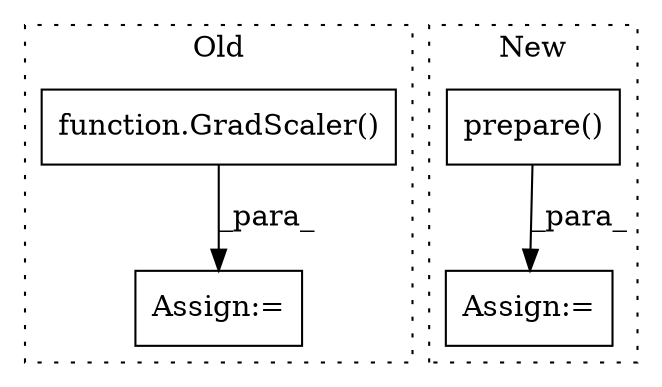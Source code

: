 digraph G {
subgraph cluster0 {
1 [label="function.GradScaler()" a="75" s="7905" l="25" shape="box"];
3 [label="Assign:=" a="68" s="7902" l="3" shape="box"];
label = "Old";
style="dotted";
}
subgraph cluster1 {
2 [label="prepare()" a="75" s="9544,9589" l="25,1" shape="box"];
4 [label="Assign:=" a="68" s="9530" l="14" shape="box"];
label = "New";
style="dotted";
}
1 -> 3 [label="_para_"];
2 -> 4 [label="_para_"];
}